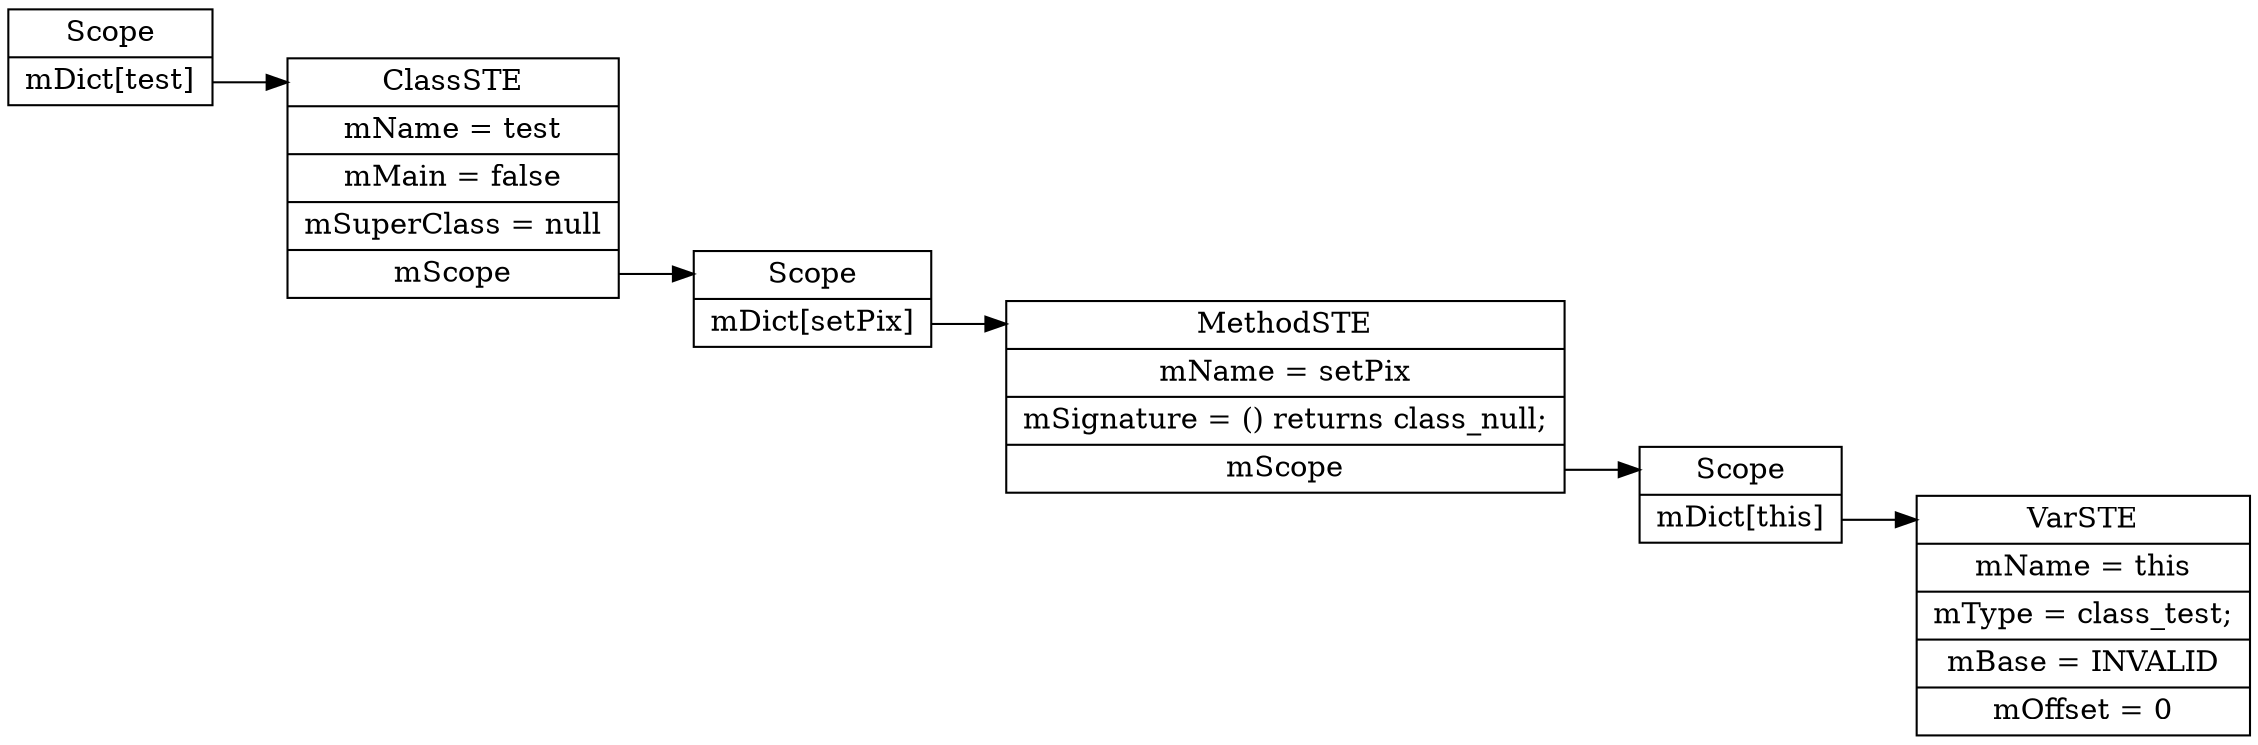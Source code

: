 digraph SymTable {
	graph [rankdir="LR"];
	node [shape=record];
	0 [label=" <f0> Scope | <f1> mDict\[test\] "];
	0:<f1> -> 1:<f0>;
	1 [label=" <f0> ClassSTE | <f1> mName = test| <f2> mMain = false| <f3> mSuperClass = null| <f4> mScope "];
	1:<f4> -> 2:<f0>;
	2 [label=" <f0> Scope | <f1> mDict\[setPix\] "];
	2:<f1> -> 3:<f0>;
	3 [label=" <f0> MethodSTE | <f1> mName = setPix| <f2> mSignature = () returns class_null;| <f3> mScope "];
	3:<f3> -> 4:<f0>;
	4 [label=" <f0> Scope | <f1> mDict\[this\] "];
	4:<f1> -> 5:<f0>;
	5 [label=" <f0> VarSTE | <f1> mName = this| <f2> mType = class_test;| <f3> mBase = INVALID| <f4> mOffset = 0"];
}

